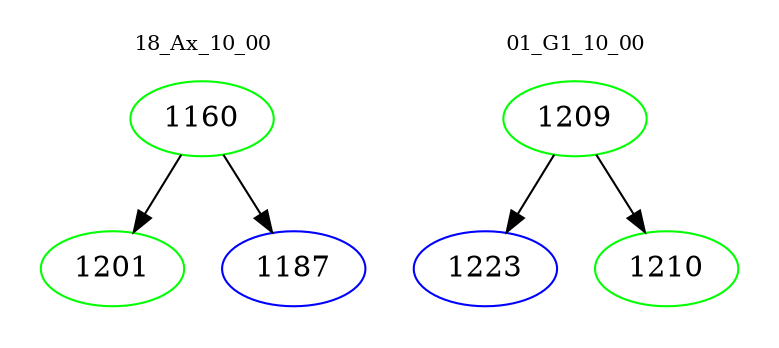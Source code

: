 digraph{
subgraph cluster_0 {
color = white
label = "18_Ax_10_00";
fontsize=10;
T0_1160 [label="1160", color="green"]
T0_1160 -> T0_1201 [color="black"]
T0_1201 [label="1201", color="green"]
T0_1160 -> T0_1187 [color="black"]
T0_1187 [label="1187", color="blue"]
}
subgraph cluster_1 {
color = white
label = "01_G1_10_00";
fontsize=10;
T1_1209 [label="1209", color="green"]
T1_1209 -> T1_1223 [color="black"]
T1_1223 [label="1223", color="blue"]
T1_1209 -> T1_1210 [color="black"]
T1_1210 [label="1210", color="green"]
}
}
